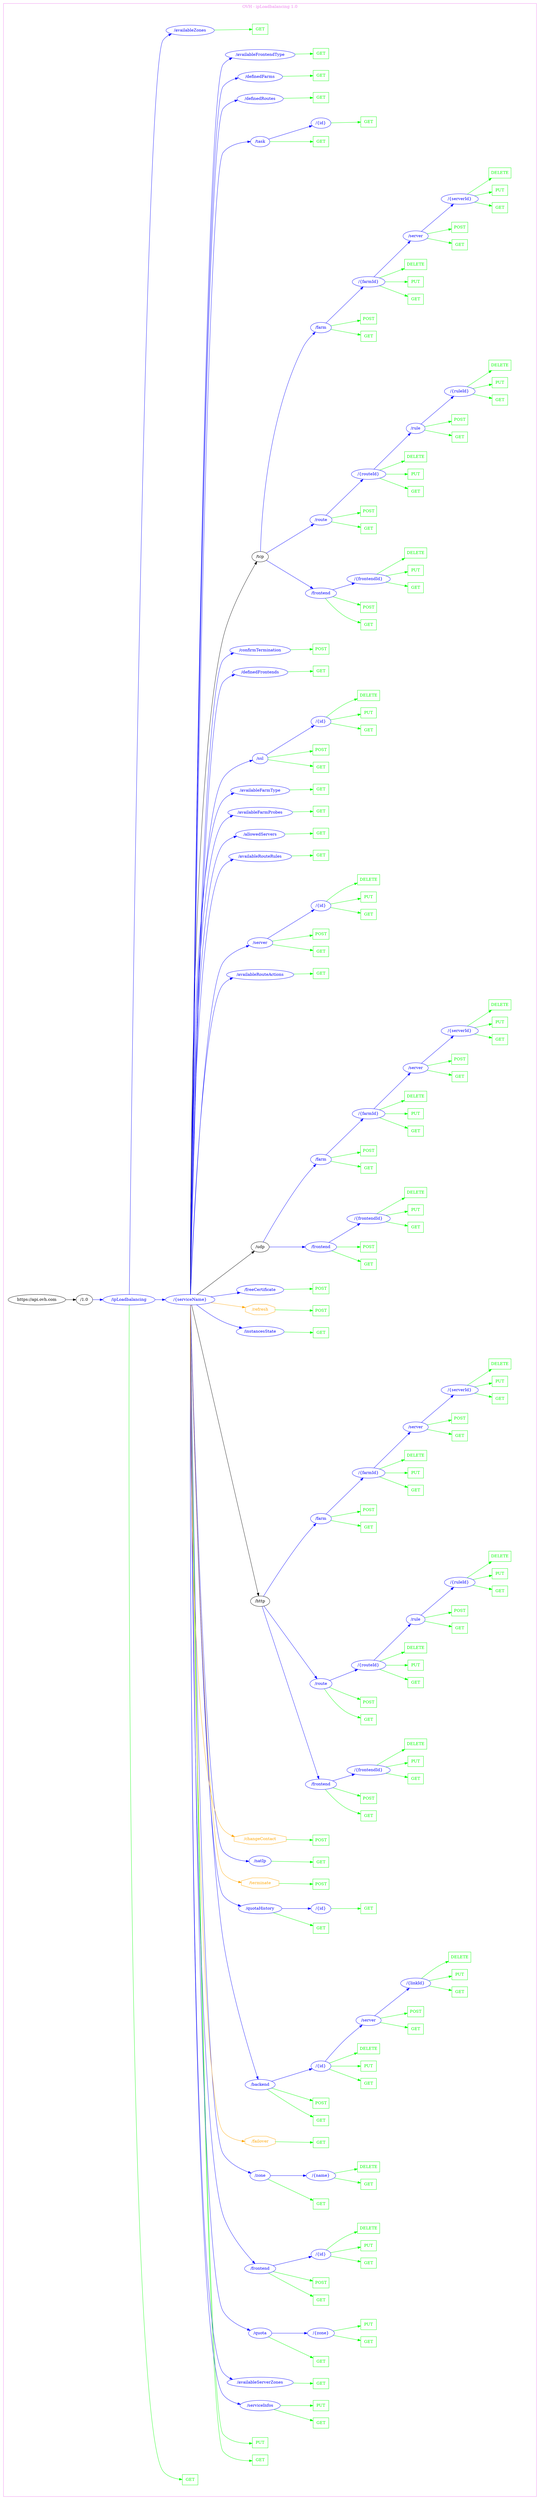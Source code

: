 digraph Cloud_Computing_REST_API {
rankdir="LR";
subgraph cluster_0 {
label="OVH - ipLoadbalancing 1.0"
color=violet
fontcolor=violet
subgraph cluster_1 {
label=""
color=white
fontcolor=white
node1 [label="https://api.ovh.com", shape="ellipse", color="black", fontcolor="black"]
node1 -> node2 [color="black", fontcolor="black"]
subgraph cluster_2 {
label=""
color=white
fontcolor=white
node2 [label="/1.0", shape="ellipse", color="black", fontcolor="black"]
node2 -> node3 [color="blue", fontcolor="blue"]
subgraph cluster_3 {
label=""
color=white
fontcolor=white
node3 [label="/ipLoadbalancing", shape="ellipse", color="blue", fontcolor="blue"]
node3 -> node4 [color="green", fontcolor="green"]
subgraph cluster_4 {
label=""
color=white
fontcolor=white
node4 [label="GET", shape="box", color="green", fontcolor="green"]
}
node3 -> node5 [color="blue", fontcolor="blue"]
subgraph cluster_5 {
label=""
color=white
fontcolor=white
node5 [label="/{serviceName}", shape="ellipse", color="blue", fontcolor="blue"]
node5 -> node6 [color="green", fontcolor="green"]
subgraph cluster_6 {
label=""
color=white
fontcolor=white
node6 [label="GET", shape="box", color="green", fontcolor="green"]
}
node5 -> node7 [color="green", fontcolor="green"]
subgraph cluster_7 {
label=""
color=white
fontcolor=white
node7 [label="PUT", shape="box", color="green", fontcolor="green"]
}
node5 -> node8 [color="blue", fontcolor="blue"]
subgraph cluster_8 {
label=""
color=white
fontcolor=white
node8 [label="/serviceInfos", shape="ellipse", color="blue", fontcolor="blue"]
node8 -> node9 [color="green", fontcolor="green"]
subgraph cluster_9 {
label=""
color=white
fontcolor=white
node9 [label="GET", shape="box", color="green", fontcolor="green"]
}
node8 -> node10 [color="green", fontcolor="green"]
subgraph cluster_10 {
label=""
color=white
fontcolor=white
node10 [label="PUT", shape="box", color="green", fontcolor="green"]
}
}
node5 -> node11 [color="blue", fontcolor="blue"]
subgraph cluster_11 {
label=""
color=white
fontcolor=white
node11 [label="/availableServerZones", shape="ellipse", color="blue", fontcolor="blue"]
node11 -> node12 [color="green", fontcolor="green"]
subgraph cluster_12 {
label=""
color=white
fontcolor=white
node12 [label="GET", shape="box", color="green", fontcolor="green"]
}
}
node5 -> node13 [color="blue", fontcolor="blue"]
subgraph cluster_13 {
label=""
color=white
fontcolor=white
node13 [label="/quota", shape="ellipse", color="blue", fontcolor="blue"]
node13 -> node14 [color="green", fontcolor="green"]
subgraph cluster_14 {
label=""
color=white
fontcolor=white
node14 [label="GET", shape="box", color="green", fontcolor="green"]
}
node13 -> node15 [color="blue", fontcolor="blue"]
subgraph cluster_15 {
label=""
color=white
fontcolor=white
node15 [label="/{zone}", shape="ellipse", color="blue", fontcolor="blue"]
node15 -> node16 [color="green", fontcolor="green"]
subgraph cluster_16 {
label=""
color=white
fontcolor=white
node16 [label="GET", shape="box", color="green", fontcolor="green"]
}
node15 -> node17 [color="green", fontcolor="green"]
subgraph cluster_17 {
label=""
color=white
fontcolor=white
node17 [label="PUT", shape="box", color="green", fontcolor="green"]
}
}
}
node5 -> node18 [color="blue", fontcolor="blue"]
subgraph cluster_18 {
label=""
color=white
fontcolor=white
node18 [label="/frontend", shape="ellipse", color="blue", fontcolor="blue"]
node18 -> node19 [color="green", fontcolor="green"]
subgraph cluster_19 {
label=""
color=white
fontcolor=white
node19 [label="GET", shape="box", color="green", fontcolor="green"]
}
node18 -> node20 [color="green", fontcolor="green"]
subgraph cluster_20 {
label=""
color=white
fontcolor=white
node20 [label="POST", shape="box", color="green", fontcolor="green"]
}
node18 -> node21 [color="blue", fontcolor="blue"]
subgraph cluster_21 {
label=""
color=white
fontcolor=white
node21 [label="/{id}", shape="ellipse", color="blue", fontcolor="blue"]
node21 -> node22 [color="green", fontcolor="green"]
subgraph cluster_22 {
label=""
color=white
fontcolor=white
node22 [label="GET", shape="box", color="green", fontcolor="green"]
}
node21 -> node23 [color="green", fontcolor="green"]
subgraph cluster_23 {
label=""
color=white
fontcolor=white
node23 [label="PUT", shape="box", color="green", fontcolor="green"]
}
node21 -> node24 [color="green", fontcolor="green"]
subgraph cluster_24 {
label=""
color=white
fontcolor=white
node24 [label="DELETE", shape="box", color="green", fontcolor="green"]
}
}
}
node5 -> node25 [color="blue", fontcolor="blue"]
subgraph cluster_25 {
label=""
color=white
fontcolor=white
node25 [label="/zone", shape="ellipse", color="blue", fontcolor="blue"]
node25 -> node26 [color="green", fontcolor="green"]
subgraph cluster_26 {
label=""
color=white
fontcolor=white
node26 [label="GET", shape="box", color="green", fontcolor="green"]
}
node25 -> node27 [color="blue", fontcolor="blue"]
subgraph cluster_27 {
label=""
color=white
fontcolor=white
node27 [label="/{name}", shape="ellipse", color="blue", fontcolor="blue"]
node27 -> node28 [color="green", fontcolor="green"]
subgraph cluster_28 {
label=""
color=white
fontcolor=white
node28 [label="GET", shape="box", color="green", fontcolor="green"]
}
node27 -> node29 [color="green", fontcolor="green"]
subgraph cluster_29 {
label=""
color=white
fontcolor=white
node29 [label="DELETE", shape="box", color="green", fontcolor="green"]
}
}
}
node5 -> node30 [color="orange", fontcolor="orange"]
subgraph cluster_30 {
label=""
color=white
fontcolor=white
node30 [label="/failover", shape="octagon", color="orange", fontcolor="orange"]
node30 -> node31 [color="green", fontcolor="green"]
subgraph cluster_31 {
label=""
color=white
fontcolor=white
node31 [label="GET", shape="box", color="green", fontcolor="green"]
}
}
node5 -> node32 [color="blue", fontcolor="blue"]
subgraph cluster_32 {
label=""
color=white
fontcolor=white
node32 [label="/backend", shape="ellipse", color="blue", fontcolor="blue"]
node32 -> node33 [color="green", fontcolor="green"]
subgraph cluster_33 {
label=""
color=white
fontcolor=white
node33 [label="GET", shape="box", color="green", fontcolor="green"]
}
node32 -> node34 [color="green", fontcolor="green"]
subgraph cluster_34 {
label=""
color=white
fontcolor=white
node34 [label="POST", shape="box", color="green", fontcolor="green"]
}
node32 -> node35 [color="blue", fontcolor="blue"]
subgraph cluster_35 {
label=""
color=white
fontcolor=white
node35 [label="/{id}", shape="ellipse", color="blue", fontcolor="blue"]
node35 -> node36 [color="green", fontcolor="green"]
subgraph cluster_36 {
label=""
color=white
fontcolor=white
node36 [label="GET", shape="box", color="green", fontcolor="green"]
}
node35 -> node37 [color="green", fontcolor="green"]
subgraph cluster_37 {
label=""
color=white
fontcolor=white
node37 [label="PUT", shape="box", color="green", fontcolor="green"]
}
node35 -> node38 [color="green", fontcolor="green"]
subgraph cluster_38 {
label=""
color=white
fontcolor=white
node38 [label="DELETE", shape="box", color="green", fontcolor="green"]
}
node35 -> node39 [color="blue", fontcolor="blue"]
subgraph cluster_39 {
label=""
color=white
fontcolor=white
node39 [label="/server", shape="ellipse", color="blue", fontcolor="blue"]
node39 -> node40 [color="green", fontcolor="green"]
subgraph cluster_40 {
label=""
color=white
fontcolor=white
node40 [label="GET", shape="box", color="green", fontcolor="green"]
}
node39 -> node41 [color="green", fontcolor="green"]
subgraph cluster_41 {
label=""
color=white
fontcolor=white
node41 [label="POST", shape="box", color="green", fontcolor="green"]
}
node39 -> node42 [color="blue", fontcolor="blue"]
subgraph cluster_42 {
label=""
color=white
fontcolor=white
node42 [label="/{linkId}", shape="ellipse", color="blue", fontcolor="blue"]
node42 -> node43 [color="green", fontcolor="green"]
subgraph cluster_43 {
label=""
color=white
fontcolor=white
node43 [label="GET", shape="box", color="green", fontcolor="green"]
}
node42 -> node44 [color="green", fontcolor="green"]
subgraph cluster_44 {
label=""
color=white
fontcolor=white
node44 [label="PUT", shape="box", color="green", fontcolor="green"]
}
node42 -> node45 [color="green", fontcolor="green"]
subgraph cluster_45 {
label=""
color=white
fontcolor=white
node45 [label="DELETE", shape="box", color="green", fontcolor="green"]
}
}
}
}
}
node5 -> node46 [color="blue", fontcolor="blue"]
subgraph cluster_46 {
label=""
color=white
fontcolor=white
node46 [label="/quotaHistory", shape="ellipse", color="blue", fontcolor="blue"]
node46 -> node47 [color="green", fontcolor="green"]
subgraph cluster_47 {
label=""
color=white
fontcolor=white
node47 [label="GET", shape="box", color="green", fontcolor="green"]
}
node46 -> node48 [color="blue", fontcolor="blue"]
subgraph cluster_48 {
label=""
color=white
fontcolor=white
node48 [label="/{id}", shape="ellipse", color="blue", fontcolor="blue"]
node48 -> node49 [color="green", fontcolor="green"]
subgraph cluster_49 {
label=""
color=white
fontcolor=white
node49 [label="GET", shape="box", color="green", fontcolor="green"]
}
}
}
node5 -> node50 [color="orange", fontcolor="orange"]
subgraph cluster_50 {
label=""
color=white
fontcolor=white
node50 [label="/terminate", shape="octagon", color="orange", fontcolor="orange"]
node50 -> node51 [color="green", fontcolor="green"]
subgraph cluster_51 {
label=""
color=white
fontcolor=white
node51 [label="POST", shape="box", color="green", fontcolor="green"]
}
}
node5 -> node52 [color="blue", fontcolor="blue"]
subgraph cluster_52 {
label=""
color=white
fontcolor=white
node52 [label="/natIp", shape="ellipse", color="blue", fontcolor="blue"]
node52 -> node53 [color="green", fontcolor="green"]
subgraph cluster_53 {
label=""
color=white
fontcolor=white
node53 [label="GET", shape="box", color="green", fontcolor="green"]
}
}
node5 -> node54 [color="orange", fontcolor="orange"]
subgraph cluster_54 {
label=""
color=white
fontcolor=white
node54 [label="/changeContact", shape="octagon", color="orange", fontcolor="orange"]
node54 -> node55 [color="green", fontcolor="green"]
subgraph cluster_55 {
label=""
color=white
fontcolor=white
node55 [label="POST", shape="box", color="green", fontcolor="green"]
}
}
node5 -> node56 [color="black", fontcolor="black"]
subgraph cluster_56 {
label=""
color=white
fontcolor=white
node56 [label="/http", shape="ellipse", color="black", fontcolor="black"]
node56 -> node57 [color="blue", fontcolor="blue"]
subgraph cluster_57 {
label=""
color=white
fontcolor=white
node57 [label="/frontend", shape="ellipse", color="blue", fontcolor="blue"]
node57 -> node58 [color="green", fontcolor="green"]
subgraph cluster_58 {
label=""
color=white
fontcolor=white
node58 [label="GET", shape="box", color="green", fontcolor="green"]
}
node57 -> node59 [color="green", fontcolor="green"]
subgraph cluster_59 {
label=""
color=white
fontcolor=white
node59 [label="POST", shape="box", color="green", fontcolor="green"]
}
node57 -> node60 [color="blue", fontcolor="blue"]
subgraph cluster_60 {
label=""
color=white
fontcolor=white
node60 [label="/{frontendId}", shape="ellipse", color="blue", fontcolor="blue"]
node60 -> node61 [color="green", fontcolor="green"]
subgraph cluster_61 {
label=""
color=white
fontcolor=white
node61 [label="GET", shape="box", color="green", fontcolor="green"]
}
node60 -> node62 [color="green", fontcolor="green"]
subgraph cluster_62 {
label=""
color=white
fontcolor=white
node62 [label="PUT", shape="box", color="green", fontcolor="green"]
}
node60 -> node63 [color="green", fontcolor="green"]
subgraph cluster_63 {
label=""
color=white
fontcolor=white
node63 [label="DELETE", shape="box", color="green", fontcolor="green"]
}
}
}
node56 -> node64 [color="blue", fontcolor="blue"]
subgraph cluster_64 {
label=""
color=white
fontcolor=white
node64 [label="/route", shape="ellipse", color="blue", fontcolor="blue"]
node64 -> node65 [color="green", fontcolor="green"]
subgraph cluster_65 {
label=""
color=white
fontcolor=white
node65 [label="GET", shape="box", color="green", fontcolor="green"]
}
node64 -> node66 [color="green", fontcolor="green"]
subgraph cluster_66 {
label=""
color=white
fontcolor=white
node66 [label="POST", shape="box", color="green", fontcolor="green"]
}
node64 -> node67 [color="blue", fontcolor="blue"]
subgraph cluster_67 {
label=""
color=white
fontcolor=white
node67 [label="/{routeId}", shape="ellipse", color="blue", fontcolor="blue"]
node67 -> node68 [color="green", fontcolor="green"]
subgraph cluster_68 {
label=""
color=white
fontcolor=white
node68 [label="GET", shape="box", color="green", fontcolor="green"]
}
node67 -> node69 [color="green", fontcolor="green"]
subgraph cluster_69 {
label=""
color=white
fontcolor=white
node69 [label="PUT", shape="box", color="green", fontcolor="green"]
}
node67 -> node70 [color="green", fontcolor="green"]
subgraph cluster_70 {
label=""
color=white
fontcolor=white
node70 [label="DELETE", shape="box", color="green", fontcolor="green"]
}
node67 -> node71 [color="blue", fontcolor="blue"]
subgraph cluster_71 {
label=""
color=white
fontcolor=white
node71 [label="/rule", shape="ellipse", color="blue", fontcolor="blue"]
node71 -> node72 [color="green", fontcolor="green"]
subgraph cluster_72 {
label=""
color=white
fontcolor=white
node72 [label="GET", shape="box", color="green", fontcolor="green"]
}
node71 -> node73 [color="green", fontcolor="green"]
subgraph cluster_73 {
label=""
color=white
fontcolor=white
node73 [label="POST", shape="box", color="green", fontcolor="green"]
}
node71 -> node74 [color="blue", fontcolor="blue"]
subgraph cluster_74 {
label=""
color=white
fontcolor=white
node74 [label="/{ruleId}", shape="ellipse", color="blue", fontcolor="blue"]
node74 -> node75 [color="green", fontcolor="green"]
subgraph cluster_75 {
label=""
color=white
fontcolor=white
node75 [label="GET", shape="box", color="green", fontcolor="green"]
}
node74 -> node76 [color="green", fontcolor="green"]
subgraph cluster_76 {
label=""
color=white
fontcolor=white
node76 [label="PUT", shape="box", color="green", fontcolor="green"]
}
node74 -> node77 [color="green", fontcolor="green"]
subgraph cluster_77 {
label=""
color=white
fontcolor=white
node77 [label="DELETE", shape="box", color="green", fontcolor="green"]
}
}
}
}
}
node56 -> node78 [color="blue", fontcolor="blue"]
subgraph cluster_78 {
label=""
color=white
fontcolor=white
node78 [label="/farm", shape="ellipse", color="blue", fontcolor="blue"]
node78 -> node79 [color="green", fontcolor="green"]
subgraph cluster_79 {
label=""
color=white
fontcolor=white
node79 [label="GET", shape="box", color="green", fontcolor="green"]
}
node78 -> node80 [color="green", fontcolor="green"]
subgraph cluster_80 {
label=""
color=white
fontcolor=white
node80 [label="POST", shape="box", color="green", fontcolor="green"]
}
node78 -> node81 [color="blue", fontcolor="blue"]
subgraph cluster_81 {
label=""
color=white
fontcolor=white
node81 [label="/{farmId}", shape="ellipse", color="blue", fontcolor="blue"]
node81 -> node82 [color="green", fontcolor="green"]
subgraph cluster_82 {
label=""
color=white
fontcolor=white
node82 [label="GET", shape="box", color="green", fontcolor="green"]
}
node81 -> node83 [color="green", fontcolor="green"]
subgraph cluster_83 {
label=""
color=white
fontcolor=white
node83 [label="PUT", shape="box", color="green", fontcolor="green"]
}
node81 -> node84 [color="green", fontcolor="green"]
subgraph cluster_84 {
label=""
color=white
fontcolor=white
node84 [label="DELETE", shape="box", color="green", fontcolor="green"]
}
node81 -> node85 [color="blue", fontcolor="blue"]
subgraph cluster_85 {
label=""
color=white
fontcolor=white
node85 [label="/server", shape="ellipse", color="blue", fontcolor="blue"]
node85 -> node86 [color="green", fontcolor="green"]
subgraph cluster_86 {
label=""
color=white
fontcolor=white
node86 [label="GET", shape="box", color="green", fontcolor="green"]
}
node85 -> node87 [color="green", fontcolor="green"]
subgraph cluster_87 {
label=""
color=white
fontcolor=white
node87 [label="POST", shape="box", color="green", fontcolor="green"]
}
node85 -> node88 [color="blue", fontcolor="blue"]
subgraph cluster_88 {
label=""
color=white
fontcolor=white
node88 [label="/{serverId}", shape="ellipse", color="blue", fontcolor="blue"]
node88 -> node89 [color="green", fontcolor="green"]
subgraph cluster_89 {
label=""
color=white
fontcolor=white
node89 [label="GET", shape="box", color="green", fontcolor="green"]
}
node88 -> node90 [color="green", fontcolor="green"]
subgraph cluster_90 {
label=""
color=white
fontcolor=white
node90 [label="PUT", shape="box", color="green", fontcolor="green"]
}
node88 -> node91 [color="green", fontcolor="green"]
subgraph cluster_91 {
label=""
color=white
fontcolor=white
node91 [label="DELETE", shape="box", color="green", fontcolor="green"]
}
}
}
}
}
}
node5 -> node92 [color="blue", fontcolor="blue"]
subgraph cluster_92 {
label=""
color=white
fontcolor=white
node92 [label="/instancesState", shape="ellipse", color="blue", fontcolor="blue"]
node92 -> node93 [color="green", fontcolor="green"]
subgraph cluster_93 {
label=""
color=white
fontcolor=white
node93 [label="GET", shape="box", color="green", fontcolor="green"]
}
}
node5 -> node94 [color="orange", fontcolor="orange"]
subgraph cluster_94 {
label=""
color=white
fontcolor=white
node94 [label="/refresh", shape="octagon", color="orange", fontcolor="orange"]
node94 -> node95 [color="green", fontcolor="green"]
subgraph cluster_95 {
label=""
color=white
fontcolor=white
node95 [label="POST", shape="box", color="green", fontcolor="green"]
}
}
node5 -> node96 [color="blue", fontcolor="blue"]
subgraph cluster_96 {
label=""
color=white
fontcolor=white
node96 [label="/freeCertificate", shape="ellipse", color="blue", fontcolor="blue"]
node96 -> node97 [color="green", fontcolor="green"]
subgraph cluster_97 {
label=""
color=white
fontcolor=white
node97 [label="POST", shape="box", color="green", fontcolor="green"]
}
}
node5 -> node98 [color="black", fontcolor="black"]
subgraph cluster_98 {
label=""
color=white
fontcolor=white
node98 [label="/udp", shape="ellipse", color="black", fontcolor="black"]
node98 -> node99 [color="blue", fontcolor="blue"]
subgraph cluster_99 {
label=""
color=white
fontcolor=white
node99 [label="/frontend", shape="ellipse", color="blue", fontcolor="blue"]
node99 -> node100 [color="green", fontcolor="green"]
subgraph cluster_100 {
label=""
color=white
fontcolor=white
node100 [label="GET", shape="box", color="green", fontcolor="green"]
}
node99 -> node101 [color="green", fontcolor="green"]
subgraph cluster_101 {
label=""
color=white
fontcolor=white
node101 [label="POST", shape="box", color="green", fontcolor="green"]
}
node99 -> node102 [color="blue", fontcolor="blue"]
subgraph cluster_102 {
label=""
color=white
fontcolor=white
node102 [label="/{frontendId}", shape="ellipse", color="blue", fontcolor="blue"]
node102 -> node103 [color="green", fontcolor="green"]
subgraph cluster_103 {
label=""
color=white
fontcolor=white
node103 [label="GET", shape="box", color="green", fontcolor="green"]
}
node102 -> node104 [color="green", fontcolor="green"]
subgraph cluster_104 {
label=""
color=white
fontcolor=white
node104 [label="PUT", shape="box", color="green", fontcolor="green"]
}
node102 -> node105 [color="green", fontcolor="green"]
subgraph cluster_105 {
label=""
color=white
fontcolor=white
node105 [label="DELETE", shape="box", color="green", fontcolor="green"]
}
}
}
node98 -> node106 [color="blue", fontcolor="blue"]
subgraph cluster_106 {
label=""
color=white
fontcolor=white
node106 [label="/farm", shape="ellipse", color="blue", fontcolor="blue"]
node106 -> node107 [color="green", fontcolor="green"]
subgraph cluster_107 {
label=""
color=white
fontcolor=white
node107 [label="GET", shape="box", color="green", fontcolor="green"]
}
node106 -> node108 [color="green", fontcolor="green"]
subgraph cluster_108 {
label=""
color=white
fontcolor=white
node108 [label="POST", shape="box", color="green", fontcolor="green"]
}
node106 -> node109 [color="blue", fontcolor="blue"]
subgraph cluster_109 {
label=""
color=white
fontcolor=white
node109 [label="/{farmId}", shape="ellipse", color="blue", fontcolor="blue"]
node109 -> node110 [color="green", fontcolor="green"]
subgraph cluster_110 {
label=""
color=white
fontcolor=white
node110 [label="GET", shape="box", color="green", fontcolor="green"]
}
node109 -> node111 [color="green", fontcolor="green"]
subgraph cluster_111 {
label=""
color=white
fontcolor=white
node111 [label="PUT", shape="box", color="green", fontcolor="green"]
}
node109 -> node112 [color="green", fontcolor="green"]
subgraph cluster_112 {
label=""
color=white
fontcolor=white
node112 [label="DELETE", shape="box", color="green", fontcolor="green"]
}
node109 -> node113 [color="blue", fontcolor="blue"]
subgraph cluster_113 {
label=""
color=white
fontcolor=white
node113 [label="/server", shape="ellipse", color="blue", fontcolor="blue"]
node113 -> node114 [color="green", fontcolor="green"]
subgraph cluster_114 {
label=""
color=white
fontcolor=white
node114 [label="GET", shape="box", color="green", fontcolor="green"]
}
node113 -> node115 [color="green", fontcolor="green"]
subgraph cluster_115 {
label=""
color=white
fontcolor=white
node115 [label="POST", shape="box", color="green", fontcolor="green"]
}
node113 -> node116 [color="blue", fontcolor="blue"]
subgraph cluster_116 {
label=""
color=white
fontcolor=white
node116 [label="/{serverId}", shape="ellipse", color="blue", fontcolor="blue"]
node116 -> node117 [color="green", fontcolor="green"]
subgraph cluster_117 {
label=""
color=white
fontcolor=white
node117 [label="GET", shape="box", color="green", fontcolor="green"]
}
node116 -> node118 [color="green", fontcolor="green"]
subgraph cluster_118 {
label=""
color=white
fontcolor=white
node118 [label="PUT", shape="box", color="green", fontcolor="green"]
}
node116 -> node119 [color="green", fontcolor="green"]
subgraph cluster_119 {
label=""
color=white
fontcolor=white
node119 [label="DELETE", shape="box", color="green", fontcolor="green"]
}
}
}
}
}
}
node5 -> node120 [color="blue", fontcolor="blue"]
subgraph cluster_120 {
label=""
color=white
fontcolor=white
node120 [label="/availableRouteActions", shape="ellipse", color="blue", fontcolor="blue"]
node120 -> node121 [color="green", fontcolor="green"]
subgraph cluster_121 {
label=""
color=white
fontcolor=white
node121 [label="GET", shape="box", color="green", fontcolor="green"]
}
}
node5 -> node122 [color="blue", fontcolor="blue"]
subgraph cluster_122 {
label=""
color=white
fontcolor=white
node122 [label="/server", shape="ellipse", color="blue", fontcolor="blue"]
node122 -> node123 [color="green", fontcolor="green"]
subgraph cluster_123 {
label=""
color=white
fontcolor=white
node123 [label="GET", shape="box", color="green", fontcolor="green"]
}
node122 -> node124 [color="green", fontcolor="green"]
subgraph cluster_124 {
label=""
color=white
fontcolor=white
node124 [label="POST", shape="box", color="green", fontcolor="green"]
}
node122 -> node125 [color="blue", fontcolor="blue"]
subgraph cluster_125 {
label=""
color=white
fontcolor=white
node125 [label="/{id}", shape="ellipse", color="blue", fontcolor="blue"]
node125 -> node126 [color="green", fontcolor="green"]
subgraph cluster_126 {
label=""
color=white
fontcolor=white
node126 [label="GET", shape="box", color="green", fontcolor="green"]
}
node125 -> node127 [color="green", fontcolor="green"]
subgraph cluster_127 {
label=""
color=white
fontcolor=white
node127 [label="PUT", shape="box", color="green", fontcolor="green"]
}
node125 -> node128 [color="green", fontcolor="green"]
subgraph cluster_128 {
label=""
color=white
fontcolor=white
node128 [label="DELETE", shape="box", color="green", fontcolor="green"]
}
}
}
node5 -> node129 [color="blue", fontcolor="blue"]
subgraph cluster_129 {
label=""
color=white
fontcolor=white
node129 [label="/availableRouteRules", shape="ellipse", color="blue", fontcolor="blue"]
node129 -> node130 [color="green", fontcolor="green"]
subgraph cluster_130 {
label=""
color=white
fontcolor=white
node130 [label="GET", shape="box", color="green", fontcolor="green"]
}
}
node5 -> node131 [color="blue", fontcolor="blue"]
subgraph cluster_131 {
label=""
color=white
fontcolor=white
node131 [label="/allowedServers", shape="ellipse", color="blue", fontcolor="blue"]
node131 -> node132 [color="green", fontcolor="green"]
subgraph cluster_132 {
label=""
color=white
fontcolor=white
node132 [label="GET", shape="box", color="green", fontcolor="green"]
}
}
node5 -> node133 [color="blue", fontcolor="blue"]
subgraph cluster_133 {
label=""
color=white
fontcolor=white
node133 [label="/availableFarmProbes", shape="ellipse", color="blue", fontcolor="blue"]
node133 -> node134 [color="green", fontcolor="green"]
subgraph cluster_134 {
label=""
color=white
fontcolor=white
node134 [label="GET", shape="box", color="green", fontcolor="green"]
}
}
node5 -> node135 [color="blue", fontcolor="blue"]
subgraph cluster_135 {
label=""
color=white
fontcolor=white
node135 [label="/availableFarmType", shape="ellipse", color="blue", fontcolor="blue"]
node135 -> node136 [color="green", fontcolor="green"]
subgraph cluster_136 {
label=""
color=white
fontcolor=white
node136 [label="GET", shape="box", color="green", fontcolor="green"]
}
}
node5 -> node137 [color="blue", fontcolor="blue"]
subgraph cluster_137 {
label=""
color=white
fontcolor=white
node137 [label="/ssl", shape="ellipse", color="blue", fontcolor="blue"]
node137 -> node138 [color="green", fontcolor="green"]
subgraph cluster_138 {
label=""
color=white
fontcolor=white
node138 [label="GET", shape="box", color="green", fontcolor="green"]
}
node137 -> node139 [color="green", fontcolor="green"]
subgraph cluster_139 {
label=""
color=white
fontcolor=white
node139 [label="POST", shape="box", color="green", fontcolor="green"]
}
node137 -> node140 [color="blue", fontcolor="blue"]
subgraph cluster_140 {
label=""
color=white
fontcolor=white
node140 [label="/{id}", shape="ellipse", color="blue", fontcolor="blue"]
node140 -> node141 [color="green", fontcolor="green"]
subgraph cluster_141 {
label=""
color=white
fontcolor=white
node141 [label="GET", shape="box", color="green", fontcolor="green"]
}
node140 -> node142 [color="green", fontcolor="green"]
subgraph cluster_142 {
label=""
color=white
fontcolor=white
node142 [label="PUT", shape="box", color="green", fontcolor="green"]
}
node140 -> node143 [color="green", fontcolor="green"]
subgraph cluster_143 {
label=""
color=white
fontcolor=white
node143 [label="DELETE", shape="box", color="green", fontcolor="green"]
}
}
}
node5 -> node144 [color="blue", fontcolor="blue"]
subgraph cluster_144 {
label=""
color=white
fontcolor=white
node144 [label="/definedFrontends", shape="ellipse", color="blue", fontcolor="blue"]
node144 -> node145 [color="green", fontcolor="green"]
subgraph cluster_145 {
label=""
color=white
fontcolor=white
node145 [label="GET", shape="box", color="green", fontcolor="green"]
}
}
node5 -> node146 [color="blue", fontcolor="blue"]
subgraph cluster_146 {
label=""
color=white
fontcolor=white
node146 [label="/confirmTermination", shape="ellipse", color="blue", fontcolor="blue"]
node146 -> node147 [color="green", fontcolor="green"]
subgraph cluster_147 {
label=""
color=white
fontcolor=white
node147 [label="POST", shape="box", color="green", fontcolor="green"]
}
}
node5 -> node148 [color="black", fontcolor="black"]
subgraph cluster_148 {
label=""
color=white
fontcolor=white
node148 [label="/tcp", shape="ellipse", color="black", fontcolor="black"]
node148 -> node149 [color="blue", fontcolor="blue"]
subgraph cluster_149 {
label=""
color=white
fontcolor=white
node149 [label="/frontend", shape="ellipse", color="blue", fontcolor="blue"]
node149 -> node150 [color="green", fontcolor="green"]
subgraph cluster_150 {
label=""
color=white
fontcolor=white
node150 [label="GET", shape="box", color="green", fontcolor="green"]
}
node149 -> node151 [color="green", fontcolor="green"]
subgraph cluster_151 {
label=""
color=white
fontcolor=white
node151 [label="POST", shape="box", color="green", fontcolor="green"]
}
node149 -> node152 [color="blue", fontcolor="blue"]
subgraph cluster_152 {
label=""
color=white
fontcolor=white
node152 [label="/{frontendId}", shape="ellipse", color="blue", fontcolor="blue"]
node152 -> node153 [color="green", fontcolor="green"]
subgraph cluster_153 {
label=""
color=white
fontcolor=white
node153 [label="GET", shape="box", color="green", fontcolor="green"]
}
node152 -> node154 [color="green", fontcolor="green"]
subgraph cluster_154 {
label=""
color=white
fontcolor=white
node154 [label="PUT", shape="box", color="green", fontcolor="green"]
}
node152 -> node155 [color="green", fontcolor="green"]
subgraph cluster_155 {
label=""
color=white
fontcolor=white
node155 [label="DELETE", shape="box", color="green", fontcolor="green"]
}
}
}
node148 -> node156 [color="blue", fontcolor="blue"]
subgraph cluster_156 {
label=""
color=white
fontcolor=white
node156 [label="/route", shape="ellipse", color="blue", fontcolor="blue"]
node156 -> node157 [color="green", fontcolor="green"]
subgraph cluster_157 {
label=""
color=white
fontcolor=white
node157 [label="GET", shape="box", color="green", fontcolor="green"]
}
node156 -> node158 [color="green", fontcolor="green"]
subgraph cluster_158 {
label=""
color=white
fontcolor=white
node158 [label="POST", shape="box", color="green", fontcolor="green"]
}
node156 -> node159 [color="blue", fontcolor="blue"]
subgraph cluster_159 {
label=""
color=white
fontcolor=white
node159 [label="/{routeId}", shape="ellipse", color="blue", fontcolor="blue"]
node159 -> node160 [color="green", fontcolor="green"]
subgraph cluster_160 {
label=""
color=white
fontcolor=white
node160 [label="GET", shape="box", color="green", fontcolor="green"]
}
node159 -> node161 [color="green", fontcolor="green"]
subgraph cluster_161 {
label=""
color=white
fontcolor=white
node161 [label="PUT", shape="box", color="green", fontcolor="green"]
}
node159 -> node162 [color="green", fontcolor="green"]
subgraph cluster_162 {
label=""
color=white
fontcolor=white
node162 [label="DELETE", shape="box", color="green", fontcolor="green"]
}
node159 -> node163 [color="blue", fontcolor="blue"]
subgraph cluster_163 {
label=""
color=white
fontcolor=white
node163 [label="/rule", shape="ellipse", color="blue", fontcolor="blue"]
node163 -> node164 [color="green", fontcolor="green"]
subgraph cluster_164 {
label=""
color=white
fontcolor=white
node164 [label="GET", shape="box", color="green", fontcolor="green"]
}
node163 -> node165 [color="green", fontcolor="green"]
subgraph cluster_165 {
label=""
color=white
fontcolor=white
node165 [label="POST", shape="box", color="green", fontcolor="green"]
}
node163 -> node166 [color="blue", fontcolor="blue"]
subgraph cluster_166 {
label=""
color=white
fontcolor=white
node166 [label="/{ruleId}", shape="ellipse", color="blue", fontcolor="blue"]
node166 -> node167 [color="green", fontcolor="green"]
subgraph cluster_167 {
label=""
color=white
fontcolor=white
node167 [label="GET", shape="box", color="green", fontcolor="green"]
}
node166 -> node168 [color="green", fontcolor="green"]
subgraph cluster_168 {
label=""
color=white
fontcolor=white
node168 [label="PUT", shape="box", color="green", fontcolor="green"]
}
node166 -> node169 [color="green", fontcolor="green"]
subgraph cluster_169 {
label=""
color=white
fontcolor=white
node169 [label="DELETE", shape="box", color="green", fontcolor="green"]
}
}
}
}
}
node148 -> node170 [color="blue", fontcolor="blue"]
subgraph cluster_170 {
label=""
color=white
fontcolor=white
node170 [label="/farm", shape="ellipse", color="blue", fontcolor="blue"]
node170 -> node171 [color="green", fontcolor="green"]
subgraph cluster_171 {
label=""
color=white
fontcolor=white
node171 [label="GET", shape="box", color="green", fontcolor="green"]
}
node170 -> node172 [color="green", fontcolor="green"]
subgraph cluster_172 {
label=""
color=white
fontcolor=white
node172 [label="POST", shape="box", color="green", fontcolor="green"]
}
node170 -> node173 [color="blue", fontcolor="blue"]
subgraph cluster_173 {
label=""
color=white
fontcolor=white
node173 [label="/{farmId}", shape="ellipse", color="blue", fontcolor="blue"]
node173 -> node174 [color="green", fontcolor="green"]
subgraph cluster_174 {
label=""
color=white
fontcolor=white
node174 [label="GET", shape="box", color="green", fontcolor="green"]
}
node173 -> node175 [color="green", fontcolor="green"]
subgraph cluster_175 {
label=""
color=white
fontcolor=white
node175 [label="PUT", shape="box", color="green", fontcolor="green"]
}
node173 -> node176 [color="green", fontcolor="green"]
subgraph cluster_176 {
label=""
color=white
fontcolor=white
node176 [label="DELETE", shape="box", color="green", fontcolor="green"]
}
node173 -> node177 [color="blue", fontcolor="blue"]
subgraph cluster_177 {
label=""
color=white
fontcolor=white
node177 [label="/server", shape="ellipse", color="blue", fontcolor="blue"]
node177 -> node178 [color="green", fontcolor="green"]
subgraph cluster_178 {
label=""
color=white
fontcolor=white
node178 [label="GET", shape="box", color="green", fontcolor="green"]
}
node177 -> node179 [color="green", fontcolor="green"]
subgraph cluster_179 {
label=""
color=white
fontcolor=white
node179 [label="POST", shape="box", color="green", fontcolor="green"]
}
node177 -> node180 [color="blue", fontcolor="blue"]
subgraph cluster_180 {
label=""
color=white
fontcolor=white
node180 [label="/{serverId}", shape="ellipse", color="blue", fontcolor="blue"]
node180 -> node181 [color="green", fontcolor="green"]
subgraph cluster_181 {
label=""
color=white
fontcolor=white
node181 [label="GET", shape="box", color="green", fontcolor="green"]
}
node180 -> node182 [color="green", fontcolor="green"]
subgraph cluster_182 {
label=""
color=white
fontcolor=white
node182 [label="PUT", shape="box", color="green", fontcolor="green"]
}
node180 -> node183 [color="green", fontcolor="green"]
subgraph cluster_183 {
label=""
color=white
fontcolor=white
node183 [label="DELETE", shape="box", color="green", fontcolor="green"]
}
}
}
}
}
}
node5 -> node184 [color="blue", fontcolor="blue"]
subgraph cluster_184 {
label=""
color=white
fontcolor=white
node184 [label="/task", shape="ellipse", color="blue", fontcolor="blue"]
node184 -> node185 [color="green", fontcolor="green"]
subgraph cluster_185 {
label=""
color=white
fontcolor=white
node185 [label="GET", shape="box", color="green", fontcolor="green"]
}
node184 -> node186 [color="blue", fontcolor="blue"]
subgraph cluster_186 {
label=""
color=white
fontcolor=white
node186 [label="/{id}", shape="ellipse", color="blue", fontcolor="blue"]
node186 -> node187 [color="green", fontcolor="green"]
subgraph cluster_187 {
label=""
color=white
fontcolor=white
node187 [label="GET", shape="box", color="green", fontcolor="green"]
}
}
}
node5 -> node188 [color="blue", fontcolor="blue"]
subgraph cluster_188 {
label=""
color=white
fontcolor=white
node188 [label="/definedRoutes", shape="ellipse", color="blue", fontcolor="blue"]
node188 -> node189 [color="green", fontcolor="green"]
subgraph cluster_189 {
label=""
color=white
fontcolor=white
node189 [label="GET", shape="box", color="green", fontcolor="green"]
}
}
node5 -> node190 [color="blue", fontcolor="blue"]
subgraph cluster_190 {
label=""
color=white
fontcolor=white
node190 [label="/definedFarms", shape="ellipse", color="blue", fontcolor="blue"]
node190 -> node191 [color="green", fontcolor="green"]
subgraph cluster_191 {
label=""
color=white
fontcolor=white
node191 [label="GET", shape="box", color="green", fontcolor="green"]
}
}
node5 -> node192 [color="blue", fontcolor="blue"]
subgraph cluster_192 {
label=""
color=white
fontcolor=white
node192 [label="/availableFrontendType", shape="ellipse", color="blue", fontcolor="blue"]
node192 -> node193 [color="green", fontcolor="green"]
subgraph cluster_193 {
label=""
color=white
fontcolor=white
node193 [label="GET", shape="box", color="green", fontcolor="green"]
}
}
}
node3 -> node194 [color="blue", fontcolor="blue"]
subgraph cluster_194 {
label=""
color=white
fontcolor=white
node194 [label="/availableZones", shape="ellipse", color="blue", fontcolor="blue"]
node194 -> node195 [color="green", fontcolor="green"]
subgraph cluster_195 {
label=""
color=white
fontcolor=white
node195 [label="GET", shape="box", color="green", fontcolor="green"]
}
}
}
}
}
}
}
